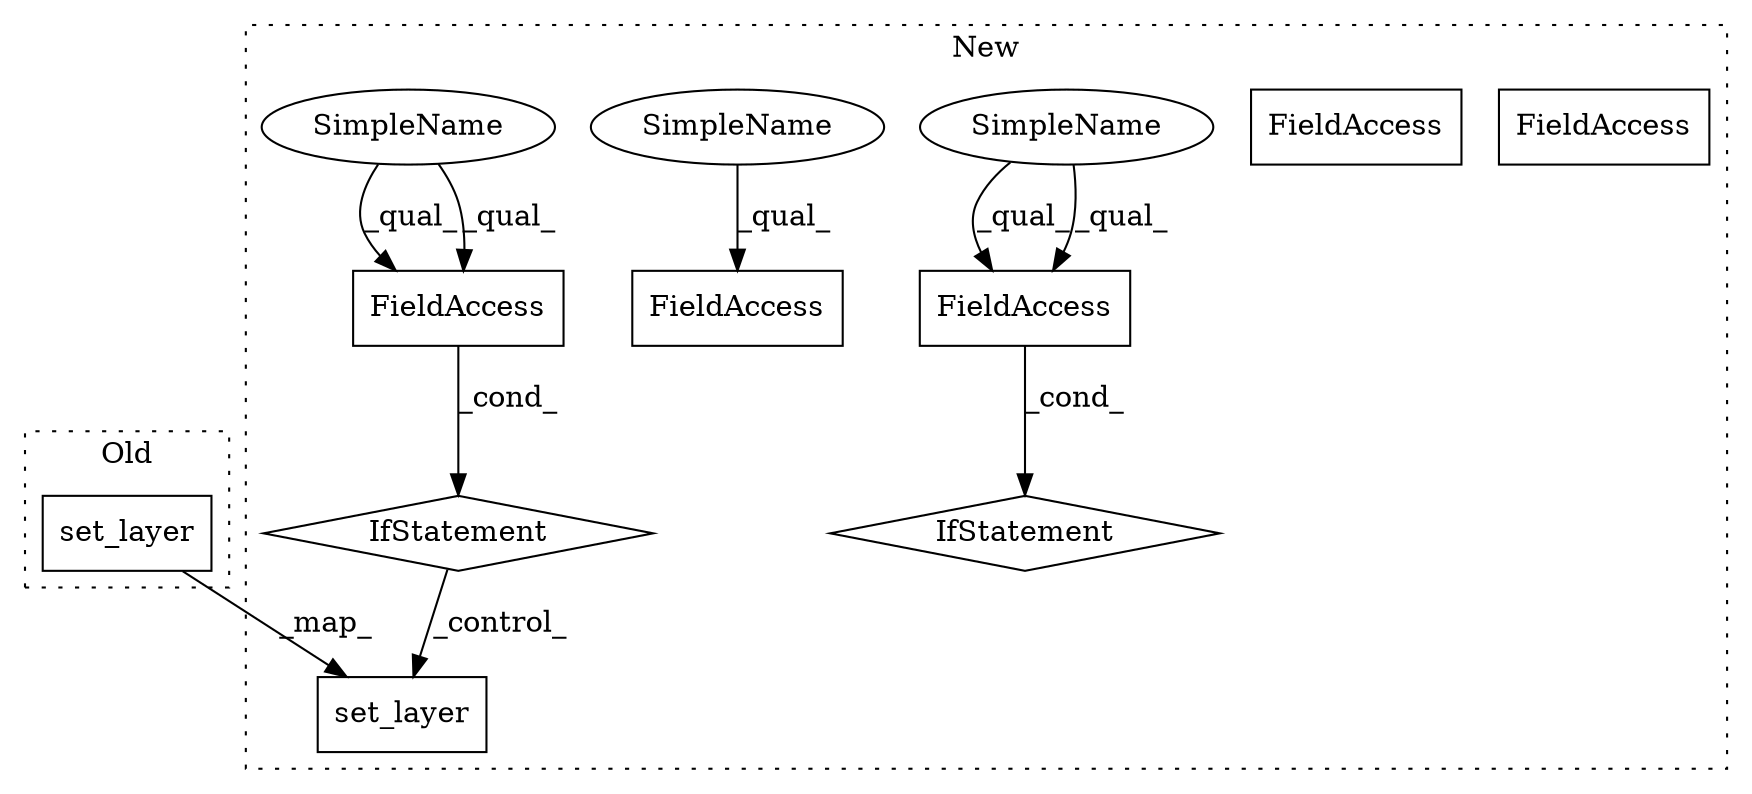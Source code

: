 digraph G {
subgraph cluster0 {
1 [label="set_layer" a="32" s="10512,10526" l="10,1" shape="box"];
label = "Old";
style="dotted";
}
subgraph cluster1 {
2 [label="set_layer" a="32" s="11614,11628" l="10,1" shape="box"];
3 [label="FieldAccess" a="22" s="11553" l="25" shape="box"];
4 [label="FieldAccess" a="22" s="11351" l="18" shape="box"];
5 [label="IfStatement" a="25" s="11347,11369" l="4,2" shape="diamond"];
6 [label="FieldAccess" a="22" s="11163" l="18" shape="box"];
7 [label="IfStatement" a="25" s="11549,11578" l="4,2" shape="diamond"];
8 [label="SimpleName" a="42" s="11351" l="4" shape="ellipse"];
9 [label="SimpleName" a="42" s="11163" l="4" shape="ellipse"];
10 [label="SimpleName" a="42" s="11553" l="4" shape="ellipse"];
11 [label="FieldAccess" a="22" s="11553" l="25" shape="box"];
12 [label="FieldAccess" a="22" s="11351" l="18" shape="box"];
label = "New";
style="dotted";
}
1 -> 2 [label="_map_"];
7 -> 2 [label="_control_"];
8 -> 12 [label="_qual_"];
8 -> 12 [label="_qual_"];
9 -> 6 [label="_qual_"];
10 -> 11 [label="_qual_"];
10 -> 11 [label="_qual_"];
11 -> 7 [label="_cond_"];
12 -> 5 [label="_cond_"];
}
